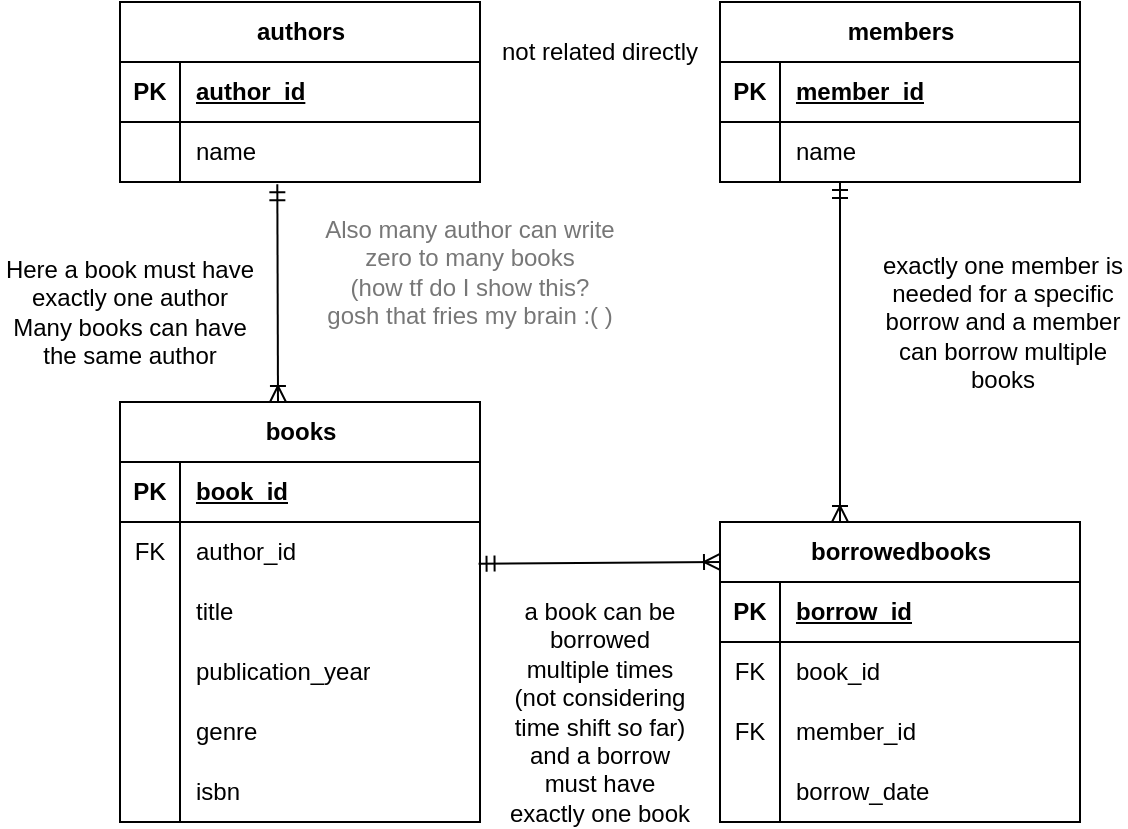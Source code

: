 <mxfile version="26.1.1">
  <diagram id="R2lEEEUBdFMjLlhIrx00" name="Page-1">
    <mxGraphModel dx="819" dy="478" grid="1" gridSize="10" guides="1" tooltips="1" connect="1" arrows="1" fold="1" page="1" pageScale="1" pageWidth="583" pageHeight="827" math="0" shadow="0" extFonts="Permanent Marker^https://fonts.googleapis.com/css?family=Permanent+Marker">
      <root>
        <mxCell id="0" />
        <mxCell id="1" parent="0" />
        <mxCell id="C_iXHU_4r1y-PNSkvJz8-14" value="books" style="shape=table;startSize=30;container=1;collapsible=1;childLayout=tableLayout;fixedRows=1;rowLines=0;fontStyle=1;align=center;resizeLast=1;html=1;" vertex="1" parent="1">
          <mxGeometry x="60" y="320" width="180" height="210" as="geometry" />
        </mxCell>
        <mxCell id="C_iXHU_4r1y-PNSkvJz8-15" value="" style="shape=tableRow;horizontal=0;startSize=0;swimlaneHead=0;swimlaneBody=0;fillColor=none;collapsible=0;dropTarget=0;points=[[0,0.5],[1,0.5]];portConstraint=eastwest;top=0;left=0;right=0;bottom=1;" vertex="1" parent="C_iXHU_4r1y-PNSkvJz8-14">
          <mxGeometry y="30" width="180" height="30" as="geometry" />
        </mxCell>
        <mxCell id="C_iXHU_4r1y-PNSkvJz8-16" value="PK" style="shape=partialRectangle;connectable=0;fillColor=none;top=0;left=0;bottom=0;right=0;fontStyle=1;overflow=hidden;whiteSpace=wrap;html=1;" vertex="1" parent="C_iXHU_4r1y-PNSkvJz8-15">
          <mxGeometry width="30" height="30" as="geometry">
            <mxRectangle width="30" height="30" as="alternateBounds" />
          </mxGeometry>
        </mxCell>
        <mxCell id="C_iXHU_4r1y-PNSkvJz8-17" value="book_id" style="shape=partialRectangle;connectable=0;fillColor=none;top=0;left=0;bottom=0;right=0;align=left;spacingLeft=6;fontStyle=5;overflow=hidden;whiteSpace=wrap;html=1;" vertex="1" parent="C_iXHU_4r1y-PNSkvJz8-15">
          <mxGeometry x="30" width="150" height="30" as="geometry">
            <mxRectangle width="150" height="30" as="alternateBounds" />
          </mxGeometry>
        </mxCell>
        <mxCell id="C_iXHU_4r1y-PNSkvJz8-18" value="" style="shape=tableRow;horizontal=0;startSize=0;swimlaneHead=0;swimlaneBody=0;fillColor=none;collapsible=0;dropTarget=0;points=[[0,0.5],[1,0.5]];portConstraint=eastwest;top=0;left=0;right=0;bottom=0;" vertex="1" parent="C_iXHU_4r1y-PNSkvJz8-14">
          <mxGeometry y="60" width="180" height="30" as="geometry" />
        </mxCell>
        <mxCell id="C_iXHU_4r1y-PNSkvJz8-19" value="FK" style="shape=partialRectangle;connectable=0;fillColor=none;top=0;left=0;bottom=0;right=0;editable=1;overflow=hidden;whiteSpace=wrap;html=1;" vertex="1" parent="C_iXHU_4r1y-PNSkvJz8-18">
          <mxGeometry width="30" height="30" as="geometry">
            <mxRectangle width="30" height="30" as="alternateBounds" />
          </mxGeometry>
        </mxCell>
        <mxCell id="C_iXHU_4r1y-PNSkvJz8-20" value="author_id" style="shape=partialRectangle;connectable=0;fillColor=none;top=0;left=0;bottom=0;right=0;align=left;spacingLeft=6;overflow=hidden;whiteSpace=wrap;html=1;" vertex="1" parent="C_iXHU_4r1y-PNSkvJz8-18">
          <mxGeometry x="30" width="150" height="30" as="geometry">
            <mxRectangle width="150" height="30" as="alternateBounds" />
          </mxGeometry>
        </mxCell>
        <mxCell id="C_iXHU_4r1y-PNSkvJz8-21" value="" style="shape=tableRow;horizontal=0;startSize=0;swimlaneHead=0;swimlaneBody=0;fillColor=none;collapsible=0;dropTarget=0;points=[[0,0.5],[1,0.5]];portConstraint=eastwest;top=0;left=0;right=0;bottom=0;" vertex="1" parent="C_iXHU_4r1y-PNSkvJz8-14">
          <mxGeometry y="90" width="180" height="30" as="geometry" />
        </mxCell>
        <mxCell id="C_iXHU_4r1y-PNSkvJz8-22" value="" style="shape=partialRectangle;connectable=0;fillColor=none;top=0;left=0;bottom=0;right=0;editable=1;overflow=hidden;whiteSpace=wrap;html=1;" vertex="1" parent="C_iXHU_4r1y-PNSkvJz8-21">
          <mxGeometry width="30" height="30" as="geometry">
            <mxRectangle width="30" height="30" as="alternateBounds" />
          </mxGeometry>
        </mxCell>
        <mxCell id="C_iXHU_4r1y-PNSkvJz8-23" value="title" style="shape=partialRectangle;connectable=0;fillColor=none;top=0;left=0;bottom=0;right=0;align=left;spacingLeft=6;overflow=hidden;whiteSpace=wrap;html=1;" vertex="1" parent="C_iXHU_4r1y-PNSkvJz8-21">
          <mxGeometry x="30" width="150" height="30" as="geometry">
            <mxRectangle width="150" height="30" as="alternateBounds" />
          </mxGeometry>
        </mxCell>
        <mxCell id="C_iXHU_4r1y-PNSkvJz8-24" value="" style="shape=tableRow;horizontal=0;startSize=0;swimlaneHead=0;swimlaneBody=0;fillColor=none;collapsible=0;dropTarget=0;points=[[0,0.5],[1,0.5]];portConstraint=eastwest;top=0;left=0;right=0;bottom=0;" vertex="1" parent="C_iXHU_4r1y-PNSkvJz8-14">
          <mxGeometry y="120" width="180" height="30" as="geometry" />
        </mxCell>
        <mxCell id="C_iXHU_4r1y-PNSkvJz8-25" value="" style="shape=partialRectangle;connectable=0;fillColor=none;top=0;left=0;bottom=0;right=0;editable=1;overflow=hidden;whiteSpace=wrap;html=1;" vertex="1" parent="C_iXHU_4r1y-PNSkvJz8-24">
          <mxGeometry width="30" height="30" as="geometry">
            <mxRectangle width="30" height="30" as="alternateBounds" />
          </mxGeometry>
        </mxCell>
        <object label="publication_year" placeholders="1" id="C_iXHU_4r1y-PNSkvJz8-26">
          <mxCell style="shape=partialRectangle;connectable=0;fillColor=none;top=0;left=0;bottom=0;right=0;align=left;spacingLeft=6;overflow=hidden;whiteSpace=wrap;html=1;" vertex="1" parent="C_iXHU_4r1y-PNSkvJz8-24">
            <mxGeometry x="30" width="150" height="30" as="geometry">
              <mxRectangle width="150" height="30" as="alternateBounds" />
            </mxGeometry>
          </mxCell>
        </object>
        <mxCell id="C_iXHU_4r1y-PNSkvJz8-34" style="shape=tableRow;horizontal=0;startSize=0;swimlaneHead=0;swimlaneBody=0;fillColor=none;collapsible=0;dropTarget=0;points=[[0,0.5],[1,0.5]];portConstraint=eastwest;top=0;left=0;right=0;bottom=0;" vertex="1" parent="C_iXHU_4r1y-PNSkvJz8-14">
          <mxGeometry y="150" width="180" height="30" as="geometry" />
        </mxCell>
        <mxCell id="C_iXHU_4r1y-PNSkvJz8-35" style="shape=partialRectangle;connectable=0;fillColor=none;top=0;left=0;bottom=0;right=0;editable=1;overflow=hidden;whiteSpace=wrap;html=1;" vertex="1" parent="C_iXHU_4r1y-PNSkvJz8-34">
          <mxGeometry width="30" height="30" as="geometry">
            <mxRectangle width="30" height="30" as="alternateBounds" />
          </mxGeometry>
        </mxCell>
        <mxCell id="C_iXHU_4r1y-PNSkvJz8-36" value="genre" style="shape=partialRectangle;connectable=0;fillColor=none;top=0;left=0;bottom=0;right=0;align=left;spacingLeft=6;overflow=hidden;whiteSpace=wrap;html=1;" vertex="1" parent="C_iXHU_4r1y-PNSkvJz8-34">
          <mxGeometry x="30" width="150" height="30" as="geometry">
            <mxRectangle width="150" height="30" as="alternateBounds" />
          </mxGeometry>
        </mxCell>
        <mxCell id="C_iXHU_4r1y-PNSkvJz8-37" style="shape=tableRow;horizontal=0;startSize=0;swimlaneHead=0;swimlaneBody=0;fillColor=none;collapsible=0;dropTarget=0;points=[[0,0.5],[1,0.5]];portConstraint=eastwest;top=0;left=0;right=0;bottom=0;" vertex="1" parent="C_iXHU_4r1y-PNSkvJz8-14">
          <mxGeometry y="180" width="180" height="30" as="geometry" />
        </mxCell>
        <mxCell id="C_iXHU_4r1y-PNSkvJz8-38" style="shape=partialRectangle;connectable=0;fillColor=none;top=0;left=0;bottom=0;right=0;editable=1;overflow=hidden;whiteSpace=wrap;html=1;" vertex="1" parent="C_iXHU_4r1y-PNSkvJz8-37">
          <mxGeometry width="30" height="30" as="geometry">
            <mxRectangle width="30" height="30" as="alternateBounds" />
          </mxGeometry>
        </mxCell>
        <mxCell id="C_iXHU_4r1y-PNSkvJz8-39" value="isbn" style="shape=partialRectangle;connectable=0;fillColor=none;top=0;left=0;bottom=0;right=0;align=left;spacingLeft=6;overflow=hidden;whiteSpace=wrap;html=1;" vertex="1" parent="C_iXHU_4r1y-PNSkvJz8-37">
          <mxGeometry x="30" width="150" height="30" as="geometry">
            <mxRectangle width="150" height="30" as="alternateBounds" />
          </mxGeometry>
        </mxCell>
        <mxCell id="C_iXHU_4r1y-PNSkvJz8-1" value="authors" style="shape=table;startSize=30;container=1;collapsible=1;childLayout=tableLayout;fixedRows=1;rowLines=0;fontStyle=1;align=center;resizeLast=1;html=1;" vertex="1" parent="1">
          <mxGeometry x="60" y="120" width="180" height="90" as="geometry" />
        </mxCell>
        <mxCell id="C_iXHU_4r1y-PNSkvJz8-2" value="" style="shape=tableRow;horizontal=0;startSize=0;swimlaneHead=0;swimlaneBody=0;fillColor=none;collapsible=0;dropTarget=0;points=[[0,0.5],[1,0.5]];portConstraint=eastwest;top=0;left=0;right=0;bottom=1;" vertex="1" parent="C_iXHU_4r1y-PNSkvJz8-1">
          <mxGeometry y="30" width="180" height="30" as="geometry" />
        </mxCell>
        <mxCell id="C_iXHU_4r1y-PNSkvJz8-3" value="PK" style="shape=partialRectangle;connectable=0;fillColor=none;top=0;left=0;bottom=0;right=0;fontStyle=1;overflow=hidden;whiteSpace=wrap;html=1;" vertex="1" parent="C_iXHU_4r1y-PNSkvJz8-2">
          <mxGeometry width="30" height="30" as="geometry">
            <mxRectangle width="30" height="30" as="alternateBounds" />
          </mxGeometry>
        </mxCell>
        <mxCell id="C_iXHU_4r1y-PNSkvJz8-4" value="author_id" style="shape=partialRectangle;connectable=0;fillColor=none;top=0;left=0;bottom=0;right=0;align=left;spacingLeft=6;fontStyle=5;overflow=hidden;whiteSpace=wrap;html=1;" vertex="1" parent="C_iXHU_4r1y-PNSkvJz8-2">
          <mxGeometry x="30" width="150" height="30" as="geometry">
            <mxRectangle width="150" height="30" as="alternateBounds" />
          </mxGeometry>
        </mxCell>
        <mxCell id="C_iXHU_4r1y-PNSkvJz8-5" value="" style="shape=tableRow;horizontal=0;startSize=0;swimlaneHead=0;swimlaneBody=0;fillColor=none;collapsible=0;dropTarget=0;points=[[0,0.5],[1,0.5]];portConstraint=eastwest;top=0;left=0;right=0;bottom=0;" vertex="1" parent="C_iXHU_4r1y-PNSkvJz8-1">
          <mxGeometry y="60" width="180" height="30" as="geometry" />
        </mxCell>
        <mxCell id="C_iXHU_4r1y-PNSkvJz8-6" value="" style="shape=partialRectangle;connectable=0;fillColor=none;top=0;left=0;bottom=0;right=0;editable=1;overflow=hidden;whiteSpace=wrap;html=1;" vertex="1" parent="C_iXHU_4r1y-PNSkvJz8-5">
          <mxGeometry width="30" height="30" as="geometry">
            <mxRectangle width="30" height="30" as="alternateBounds" />
          </mxGeometry>
        </mxCell>
        <mxCell id="C_iXHU_4r1y-PNSkvJz8-7" value="name" style="shape=partialRectangle;connectable=0;fillColor=none;top=0;left=0;bottom=0;right=0;align=left;spacingLeft=6;overflow=hidden;whiteSpace=wrap;html=1;" vertex="1" parent="C_iXHU_4r1y-PNSkvJz8-5">
          <mxGeometry x="30" width="150" height="30" as="geometry">
            <mxRectangle width="150" height="30" as="alternateBounds" />
          </mxGeometry>
        </mxCell>
        <mxCell id="C_iXHU_4r1y-PNSkvJz8-40" value="borrowedbooks" style="shape=table;startSize=30;container=1;collapsible=1;childLayout=tableLayout;fixedRows=1;rowLines=0;fontStyle=1;align=center;resizeLast=1;html=1;" vertex="1" parent="1">
          <mxGeometry x="360" y="380" width="180" height="150" as="geometry" />
        </mxCell>
        <mxCell id="C_iXHU_4r1y-PNSkvJz8-41" value="" style="shape=tableRow;horizontal=0;startSize=0;swimlaneHead=0;swimlaneBody=0;fillColor=none;collapsible=0;dropTarget=0;points=[[0,0.5],[1,0.5]];portConstraint=eastwest;top=0;left=0;right=0;bottom=1;" vertex="1" parent="C_iXHU_4r1y-PNSkvJz8-40">
          <mxGeometry y="30" width="180" height="30" as="geometry" />
        </mxCell>
        <mxCell id="C_iXHU_4r1y-PNSkvJz8-42" value="PK" style="shape=partialRectangle;connectable=0;fillColor=none;top=0;left=0;bottom=0;right=0;fontStyle=1;overflow=hidden;whiteSpace=wrap;html=1;" vertex="1" parent="C_iXHU_4r1y-PNSkvJz8-41">
          <mxGeometry width="30" height="30" as="geometry">
            <mxRectangle width="30" height="30" as="alternateBounds" />
          </mxGeometry>
        </mxCell>
        <mxCell id="C_iXHU_4r1y-PNSkvJz8-43" value="borrow_id" style="shape=partialRectangle;connectable=0;fillColor=none;top=0;left=0;bottom=0;right=0;align=left;spacingLeft=6;fontStyle=5;overflow=hidden;whiteSpace=wrap;html=1;" vertex="1" parent="C_iXHU_4r1y-PNSkvJz8-41">
          <mxGeometry x="30" width="150" height="30" as="geometry">
            <mxRectangle width="150" height="30" as="alternateBounds" />
          </mxGeometry>
        </mxCell>
        <mxCell id="C_iXHU_4r1y-PNSkvJz8-44" value="" style="shape=tableRow;horizontal=0;startSize=0;swimlaneHead=0;swimlaneBody=0;fillColor=none;collapsible=0;dropTarget=0;points=[[0,0.5],[1,0.5]];portConstraint=eastwest;top=0;left=0;right=0;bottom=0;" vertex="1" parent="C_iXHU_4r1y-PNSkvJz8-40">
          <mxGeometry y="60" width="180" height="30" as="geometry" />
        </mxCell>
        <mxCell id="C_iXHU_4r1y-PNSkvJz8-45" value="FK" style="shape=partialRectangle;connectable=0;fillColor=none;top=0;left=0;bottom=0;right=0;editable=1;overflow=hidden;whiteSpace=wrap;html=1;" vertex="1" parent="C_iXHU_4r1y-PNSkvJz8-44">
          <mxGeometry width="30" height="30" as="geometry">
            <mxRectangle width="30" height="30" as="alternateBounds" />
          </mxGeometry>
        </mxCell>
        <mxCell id="C_iXHU_4r1y-PNSkvJz8-46" value="book_id" style="shape=partialRectangle;connectable=0;fillColor=none;top=0;left=0;bottom=0;right=0;align=left;spacingLeft=6;overflow=hidden;whiteSpace=wrap;html=1;" vertex="1" parent="C_iXHU_4r1y-PNSkvJz8-44">
          <mxGeometry x="30" width="150" height="30" as="geometry">
            <mxRectangle width="150" height="30" as="alternateBounds" />
          </mxGeometry>
        </mxCell>
        <mxCell id="C_iXHU_4r1y-PNSkvJz8-47" value="" style="shape=tableRow;horizontal=0;startSize=0;swimlaneHead=0;swimlaneBody=0;fillColor=none;collapsible=0;dropTarget=0;points=[[0,0.5],[1,0.5]];portConstraint=eastwest;top=0;left=0;right=0;bottom=0;" vertex="1" parent="C_iXHU_4r1y-PNSkvJz8-40">
          <mxGeometry y="90" width="180" height="30" as="geometry" />
        </mxCell>
        <mxCell id="C_iXHU_4r1y-PNSkvJz8-48" value="FK" style="shape=partialRectangle;connectable=0;fillColor=none;top=0;left=0;bottom=0;right=0;editable=1;overflow=hidden;whiteSpace=wrap;html=1;" vertex="1" parent="C_iXHU_4r1y-PNSkvJz8-47">
          <mxGeometry width="30" height="30" as="geometry">
            <mxRectangle width="30" height="30" as="alternateBounds" />
          </mxGeometry>
        </mxCell>
        <mxCell id="C_iXHU_4r1y-PNSkvJz8-49" value="member_id" style="shape=partialRectangle;connectable=0;fillColor=none;top=0;left=0;bottom=0;right=0;align=left;spacingLeft=6;overflow=hidden;whiteSpace=wrap;html=1;" vertex="1" parent="C_iXHU_4r1y-PNSkvJz8-47">
          <mxGeometry x="30" width="150" height="30" as="geometry">
            <mxRectangle width="150" height="30" as="alternateBounds" />
          </mxGeometry>
        </mxCell>
        <mxCell id="C_iXHU_4r1y-PNSkvJz8-50" value="" style="shape=tableRow;horizontal=0;startSize=0;swimlaneHead=0;swimlaneBody=0;fillColor=none;collapsible=0;dropTarget=0;points=[[0,0.5],[1,0.5]];portConstraint=eastwest;top=0;left=0;right=0;bottom=0;" vertex="1" parent="C_iXHU_4r1y-PNSkvJz8-40">
          <mxGeometry y="120" width="180" height="30" as="geometry" />
        </mxCell>
        <mxCell id="C_iXHU_4r1y-PNSkvJz8-51" value="" style="shape=partialRectangle;connectable=0;fillColor=none;top=0;left=0;bottom=0;right=0;editable=1;overflow=hidden;whiteSpace=wrap;html=1;" vertex="1" parent="C_iXHU_4r1y-PNSkvJz8-50">
          <mxGeometry width="30" height="30" as="geometry">
            <mxRectangle width="30" height="30" as="alternateBounds" />
          </mxGeometry>
        </mxCell>
        <mxCell id="C_iXHU_4r1y-PNSkvJz8-52" value="borrow_date" style="shape=partialRectangle;connectable=0;fillColor=none;top=0;left=0;bottom=0;right=0;align=left;spacingLeft=6;overflow=hidden;whiteSpace=wrap;html=1;" vertex="1" parent="C_iXHU_4r1y-PNSkvJz8-50">
          <mxGeometry x="30" width="150" height="30" as="geometry">
            <mxRectangle width="150" height="30" as="alternateBounds" />
          </mxGeometry>
        </mxCell>
        <mxCell id="C_iXHU_4r1y-PNSkvJz8-56" value="members" style="shape=table;startSize=30;container=1;collapsible=1;childLayout=tableLayout;fixedRows=1;rowLines=0;fontStyle=1;align=center;resizeLast=1;html=1;" vertex="1" parent="1">
          <mxGeometry x="360" y="120" width="180" height="90" as="geometry" />
        </mxCell>
        <mxCell id="C_iXHU_4r1y-PNSkvJz8-57" value="" style="shape=tableRow;horizontal=0;startSize=0;swimlaneHead=0;swimlaneBody=0;fillColor=none;collapsible=0;dropTarget=0;points=[[0,0.5],[1,0.5]];portConstraint=eastwest;top=0;left=0;right=0;bottom=1;" vertex="1" parent="C_iXHU_4r1y-PNSkvJz8-56">
          <mxGeometry y="30" width="180" height="30" as="geometry" />
        </mxCell>
        <mxCell id="C_iXHU_4r1y-PNSkvJz8-58" value="PK" style="shape=partialRectangle;connectable=0;fillColor=none;top=0;left=0;bottom=0;right=0;fontStyle=1;overflow=hidden;whiteSpace=wrap;html=1;" vertex="1" parent="C_iXHU_4r1y-PNSkvJz8-57">
          <mxGeometry width="30" height="30" as="geometry">
            <mxRectangle width="30" height="30" as="alternateBounds" />
          </mxGeometry>
        </mxCell>
        <mxCell id="C_iXHU_4r1y-PNSkvJz8-59" value="member_id" style="shape=partialRectangle;connectable=0;fillColor=none;top=0;left=0;bottom=0;right=0;align=left;spacingLeft=6;fontStyle=5;overflow=hidden;whiteSpace=wrap;html=1;" vertex="1" parent="C_iXHU_4r1y-PNSkvJz8-57">
          <mxGeometry x="30" width="150" height="30" as="geometry">
            <mxRectangle width="150" height="30" as="alternateBounds" />
          </mxGeometry>
        </mxCell>
        <mxCell id="C_iXHU_4r1y-PNSkvJz8-66" value="" style="shape=tableRow;horizontal=0;startSize=0;swimlaneHead=0;swimlaneBody=0;fillColor=none;collapsible=0;dropTarget=0;points=[[0,0.5],[1,0.5]];portConstraint=eastwest;top=0;left=0;right=0;bottom=0;" vertex="1" parent="C_iXHU_4r1y-PNSkvJz8-56">
          <mxGeometry y="60" width="180" height="30" as="geometry" />
        </mxCell>
        <mxCell id="C_iXHU_4r1y-PNSkvJz8-67" value="" style="shape=partialRectangle;connectable=0;fillColor=none;top=0;left=0;bottom=0;right=0;editable=1;overflow=hidden;whiteSpace=wrap;html=1;" vertex="1" parent="C_iXHU_4r1y-PNSkvJz8-66">
          <mxGeometry width="30" height="30" as="geometry">
            <mxRectangle width="30" height="30" as="alternateBounds" />
          </mxGeometry>
        </mxCell>
        <mxCell id="C_iXHU_4r1y-PNSkvJz8-68" value="name" style="shape=partialRectangle;connectable=0;fillColor=none;top=0;left=0;bottom=0;right=0;align=left;spacingLeft=6;overflow=hidden;whiteSpace=wrap;html=1;" vertex="1" parent="C_iXHU_4r1y-PNSkvJz8-66">
          <mxGeometry x="30" width="150" height="30" as="geometry">
            <mxRectangle width="150" height="30" as="alternateBounds" />
          </mxGeometry>
        </mxCell>
        <mxCell id="C_iXHU_4r1y-PNSkvJz8-74" value="Here a book must have exactly one author&lt;br&gt;Many books can have the same author" style="text;html=1;align=center;verticalAlign=middle;whiteSpace=wrap;rounded=0;" vertex="1" parent="1">
          <mxGeometry y="240" width="130" height="70" as="geometry" />
        </mxCell>
        <mxCell id="C_iXHU_4r1y-PNSkvJz8-75" value="" style="fontSize=12;html=1;endArrow=ERoneToMany;startArrow=ERmandOne;rounded=0;" edge="1" parent="1">
          <mxGeometry width="100" height="100" relative="1" as="geometry">
            <mxPoint x="420" y="210" as="sourcePoint" />
            <mxPoint x="420" y="380" as="targetPoint" />
          </mxGeometry>
        </mxCell>
        <mxCell id="C_iXHU_4r1y-PNSkvJz8-76" value="&lt;font&gt;exactly one member is needed for a specific borrow and a member can borrow multiple books&lt;/font&gt;" style="text;html=1;align=center;verticalAlign=middle;whiteSpace=wrap;rounded=0;" vertex="1" parent="1">
          <mxGeometry x="440" y="240" width="123" height="80" as="geometry" />
        </mxCell>
        <mxCell id="C_iXHU_4r1y-PNSkvJz8-77" value="Also many author can write zero to many books&lt;div&gt;(how tf do I show this?&lt;br&gt;gosh that fries my brain :( )&lt;/div&gt;" style="text;html=1;align=center;verticalAlign=middle;whiteSpace=wrap;rounded=0;fontColor=#777777;" vertex="1" parent="1">
          <mxGeometry x="160" y="220" width="150" height="70" as="geometry" />
        </mxCell>
        <mxCell id="C_iXHU_4r1y-PNSkvJz8-78" value="" style="fontSize=12;html=1;endArrow=ERoneToMany;startArrow=ERmandOne;rounded=0;exitX=0.437;exitY=1.038;exitDx=0;exitDy=0;exitPerimeter=0;" edge="1" parent="1" source="C_iXHU_4r1y-PNSkvJz8-5">
          <mxGeometry width="100" height="100" relative="1" as="geometry">
            <mxPoint x="160" y="290" as="sourcePoint" />
            <mxPoint x="139" y="320" as="targetPoint" />
          </mxGeometry>
        </mxCell>
        <mxCell id="C_iXHU_4r1y-PNSkvJz8-79" value="not related directly" style="text;html=1;align=center;verticalAlign=middle;whiteSpace=wrap;rounded=0;" vertex="1" parent="1">
          <mxGeometry x="240" y="130" width="120" height="30" as="geometry" />
        </mxCell>
        <mxCell id="C_iXHU_4r1y-PNSkvJz8-80" value="a book can be borrowed multiple times (not considering time shift so far) and a borrow must have exactly one book" style="text;html=1;align=center;verticalAlign=middle;whiteSpace=wrap;rounded=0;" vertex="1" parent="1">
          <mxGeometry x="252" y="450" width="96" height="50" as="geometry" />
        </mxCell>
        <mxCell id="C_iXHU_4r1y-PNSkvJz8-81" value="" style="fontSize=12;html=1;endArrow=ERoneToMany;startArrow=ERmandOne;rounded=0;exitX=0.996;exitY=0.695;exitDx=0;exitDy=0;exitPerimeter=0;entryX=0;entryY=0.133;entryDx=0;entryDy=0;entryPerimeter=0;" edge="1" parent="1" source="C_iXHU_4r1y-PNSkvJz8-18" target="C_iXHU_4r1y-PNSkvJz8-40">
          <mxGeometry width="100" height="100" relative="1" as="geometry">
            <mxPoint x="240.0" y="390.0" as="sourcePoint" />
            <mxPoint x="354.96" y="391.71" as="targetPoint" />
          </mxGeometry>
        </mxCell>
      </root>
    </mxGraphModel>
  </diagram>
</mxfile>
